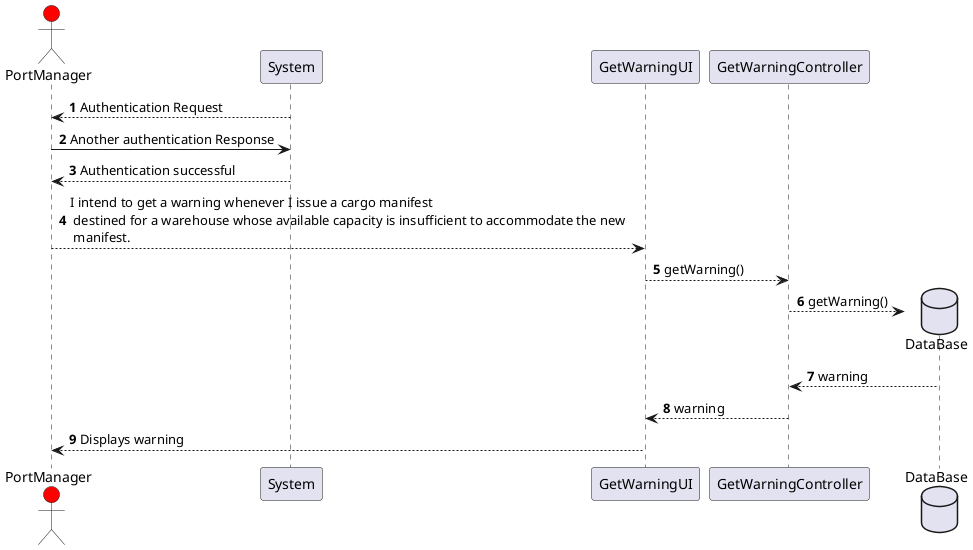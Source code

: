 @startuml
'https://plantuml.com/sequence-diagram

autonumber

actor PortManager #red

System --> PortManager: Authentication Request
PortManager -> System : Another authentication Response
System --> PortManager : Authentication successful
PortManager --> GetWarningUI : I intend to get a warning whenever I issue a cargo manifest \n destined for a warehouse whose available capacity is insufficient to accommodate the new \n manifest.
GetWarningUI --> GetWarningController : getWarning()
database       "DataBase"              as db
GetWarningController --> db** :  getWarning()
db --> GetWarningController : warning
GetWarningController --> GetWarningUI : warning
GetWarningUI --> PortManager : Displays warning
@enduml